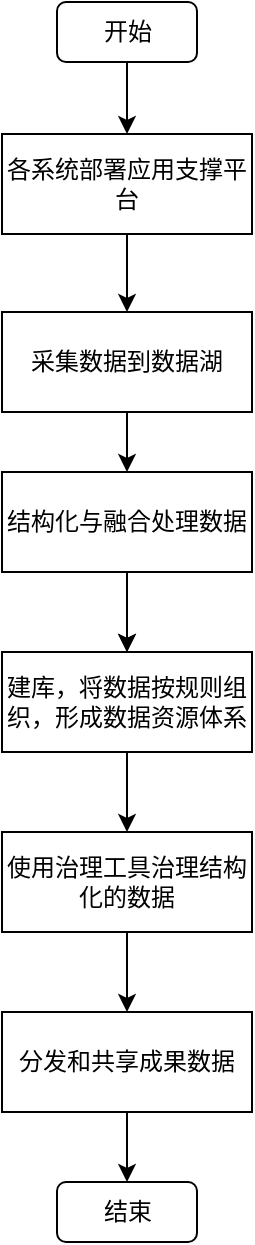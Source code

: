 <mxfile version="14.8.2" type="github">
  <diagram id="xUCz9A-AON3LmXATbh6r" name="Page-1">
    <mxGraphModel dx="861" dy="701" grid="0" gridSize="10" guides="1" tooltips="1" connect="1" arrows="1" fold="1" page="1" pageScale="1" pageWidth="827" pageHeight="1169" math="0" shadow="0">
      <root>
        <mxCell id="0" />
        <mxCell id="1" parent="0" />
        <mxCell id="MpZOTV8Fjl1SZFNTFXq7-20" style="edgeStyle=orthogonalEdgeStyle;rounded=0;orthogonalLoop=1;jettySize=auto;html=1;entryX=0.5;entryY=0;entryDx=0;entryDy=0;" edge="1" parent="1" source="MpZOTV8Fjl1SZFNTFXq7-1" target="MpZOTV8Fjl1SZFNTFXq7-18">
          <mxGeometry relative="1" as="geometry" />
        </mxCell>
        <mxCell id="MpZOTV8Fjl1SZFNTFXq7-1" value="开始" style="rounded=1;whiteSpace=wrap;html=1;" vertex="1" parent="1">
          <mxGeometry x="241.5" y="61" width="70" height="30" as="geometry" />
        </mxCell>
        <mxCell id="MpZOTV8Fjl1SZFNTFXq7-11" style="edgeStyle=orthogonalEdgeStyle;rounded=0;orthogonalLoop=1;jettySize=auto;html=1;exitX=0.5;exitY=1;exitDx=0;exitDy=0;entryX=0.5;entryY=0;entryDx=0;entryDy=0;" edge="1" parent="1" source="MpZOTV8Fjl1SZFNTFXq7-2" target="MpZOTV8Fjl1SZFNTFXq7-4">
          <mxGeometry relative="1" as="geometry" />
        </mxCell>
        <mxCell id="MpZOTV8Fjl1SZFNTFXq7-2" value="采集数据到数据湖" style="rounded=0;whiteSpace=wrap;html=1;" vertex="1" parent="1">
          <mxGeometry x="214" y="216" width="125" height="50" as="geometry" />
        </mxCell>
        <mxCell id="MpZOTV8Fjl1SZFNTFXq7-12" style="edgeStyle=orthogonalEdgeStyle;rounded=0;orthogonalLoop=1;jettySize=auto;html=1;exitX=0.5;exitY=1;exitDx=0;exitDy=0;entryX=0.5;entryY=0;entryDx=0;entryDy=0;" edge="1" parent="1" source="MpZOTV8Fjl1SZFNTFXq7-4" target="MpZOTV8Fjl1SZFNTFXq7-8">
          <mxGeometry relative="1" as="geometry" />
        </mxCell>
        <mxCell id="MpZOTV8Fjl1SZFNTFXq7-21" value="" style="edgeStyle=orthogonalEdgeStyle;rounded=0;orthogonalLoop=1;jettySize=auto;html=1;" edge="1" parent="1" source="MpZOTV8Fjl1SZFNTFXq7-4" target="MpZOTV8Fjl1SZFNTFXq7-8">
          <mxGeometry relative="1" as="geometry" />
        </mxCell>
        <mxCell id="MpZOTV8Fjl1SZFNTFXq7-4" value="结构化与融合处理数据" style="rounded=0;whiteSpace=wrap;html=1;" vertex="1" parent="1">
          <mxGeometry x="214" y="296" width="125" height="50" as="geometry" />
        </mxCell>
        <mxCell id="MpZOTV8Fjl1SZFNTFXq7-14" style="edgeStyle=orthogonalEdgeStyle;rounded=0;orthogonalLoop=1;jettySize=auto;html=1;exitX=0.5;exitY=1;exitDx=0;exitDy=0;" edge="1" parent="1" source="MpZOTV8Fjl1SZFNTFXq7-7" target="MpZOTV8Fjl1SZFNTFXq7-9">
          <mxGeometry relative="1" as="geometry" />
        </mxCell>
        <mxCell id="MpZOTV8Fjl1SZFNTFXq7-7" value="使用治理工具治理结构化的数据" style="rounded=0;whiteSpace=wrap;html=1;" vertex="1" parent="1">
          <mxGeometry x="214" y="476" width="125" height="50" as="geometry" />
        </mxCell>
        <mxCell id="MpZOTV8Fjl1SZFNTFXq7-13" style="edgeStyle=orthogonalEdgeStyle;rounded=0;orthogonalLoop=1;jettySize=auto;html=1;exitX=0.5;exitY=1;exitDx=0;exitDy=0;entryX=0.5;entryY=0;entryDx=0;entryDy=0;" edge="1" parent="1" source="MpZOTV8Fjl1SZFNTFXq7-8" target="MpZOTV8Fjl1SZFNTFXq7-7">
          <mxGeometry relative="1" as="geometry" />
        </mxCell>
        <mxCell id="MpZOTV8Fjl1SZFNTFXq7-8" value="建库，将数据按规则组织，形成数据资源体系" style="rounded=0;whiteSpace=wrap;html=1;" vertex="1" parent="1">
          <mxGeometry x="214" y="386" width="125" height="50" as="geometry" />
        </mxCell>
        <mxCell id="MpZOTV8Fjl1SZFNTFXq7-17" value="" style="edgeStyle=orthogonalEdgeStyle;rounded=0;orthogonalLoop=1;jettySize=auto;html=1;" edge="1" parent="1" source="MpZOTV8Fjl1SZFNTFXq7-9" target="MpZOTV8Fjl1SZFNTFXq7-16">
          <mxGeometry relative="1" as="geometry" />
        </mxCell>
        <mxCell id="MpZOTV8Fjl1SZFNTFXq7-9" value="分发和共享成果数据" style="rounded=0;whiteSpace=wrap;html=1;" vertex="1" parent="1">
          <mxGeometry x="214" y="566" width="125" height="50" as="geometry" />
        </mxCell>
        <mxCell id="MpZOTV8Fjl1SZFNTFXq7-16" value="结束" style="rounded=1;whiteSpace=wrap;html=1;" vertex="1" parent="1">
          <mxGeometry x="241.5" y="651" width="70" height="30" as="geometry" />
        </mxCell>
        <mxCell id="MpZOTV8Fjl1SZFNTFXq7-19" style="edgeStyle=orthogonalEdgeStyle;rounded=0;orthogonalLoop=1;jettySize=auto;html=1;" edge="1" parent="1" source="MpZOTV8Fjl1SZFNTFXq7-18" target="MpZOTV8Fjl1SZFNTFXq7-2">
          <mxGeometry relative="1" as="geometry" />
        </mxCell>
        <mxCell id="MpZOTV8Fjl1SZFNTFXq7-18" value="各系统部署应用支撑平台" style="rounded=0;whiteSpace=wrap;html=1;" vertex="1" parent="1">
          <mxGeometry x="214" y="127" width="125" height="50" as="geometry" />
        </mxCell>
      </root>
    </mxGraphModel>
  </diagram>
</mxfile>
